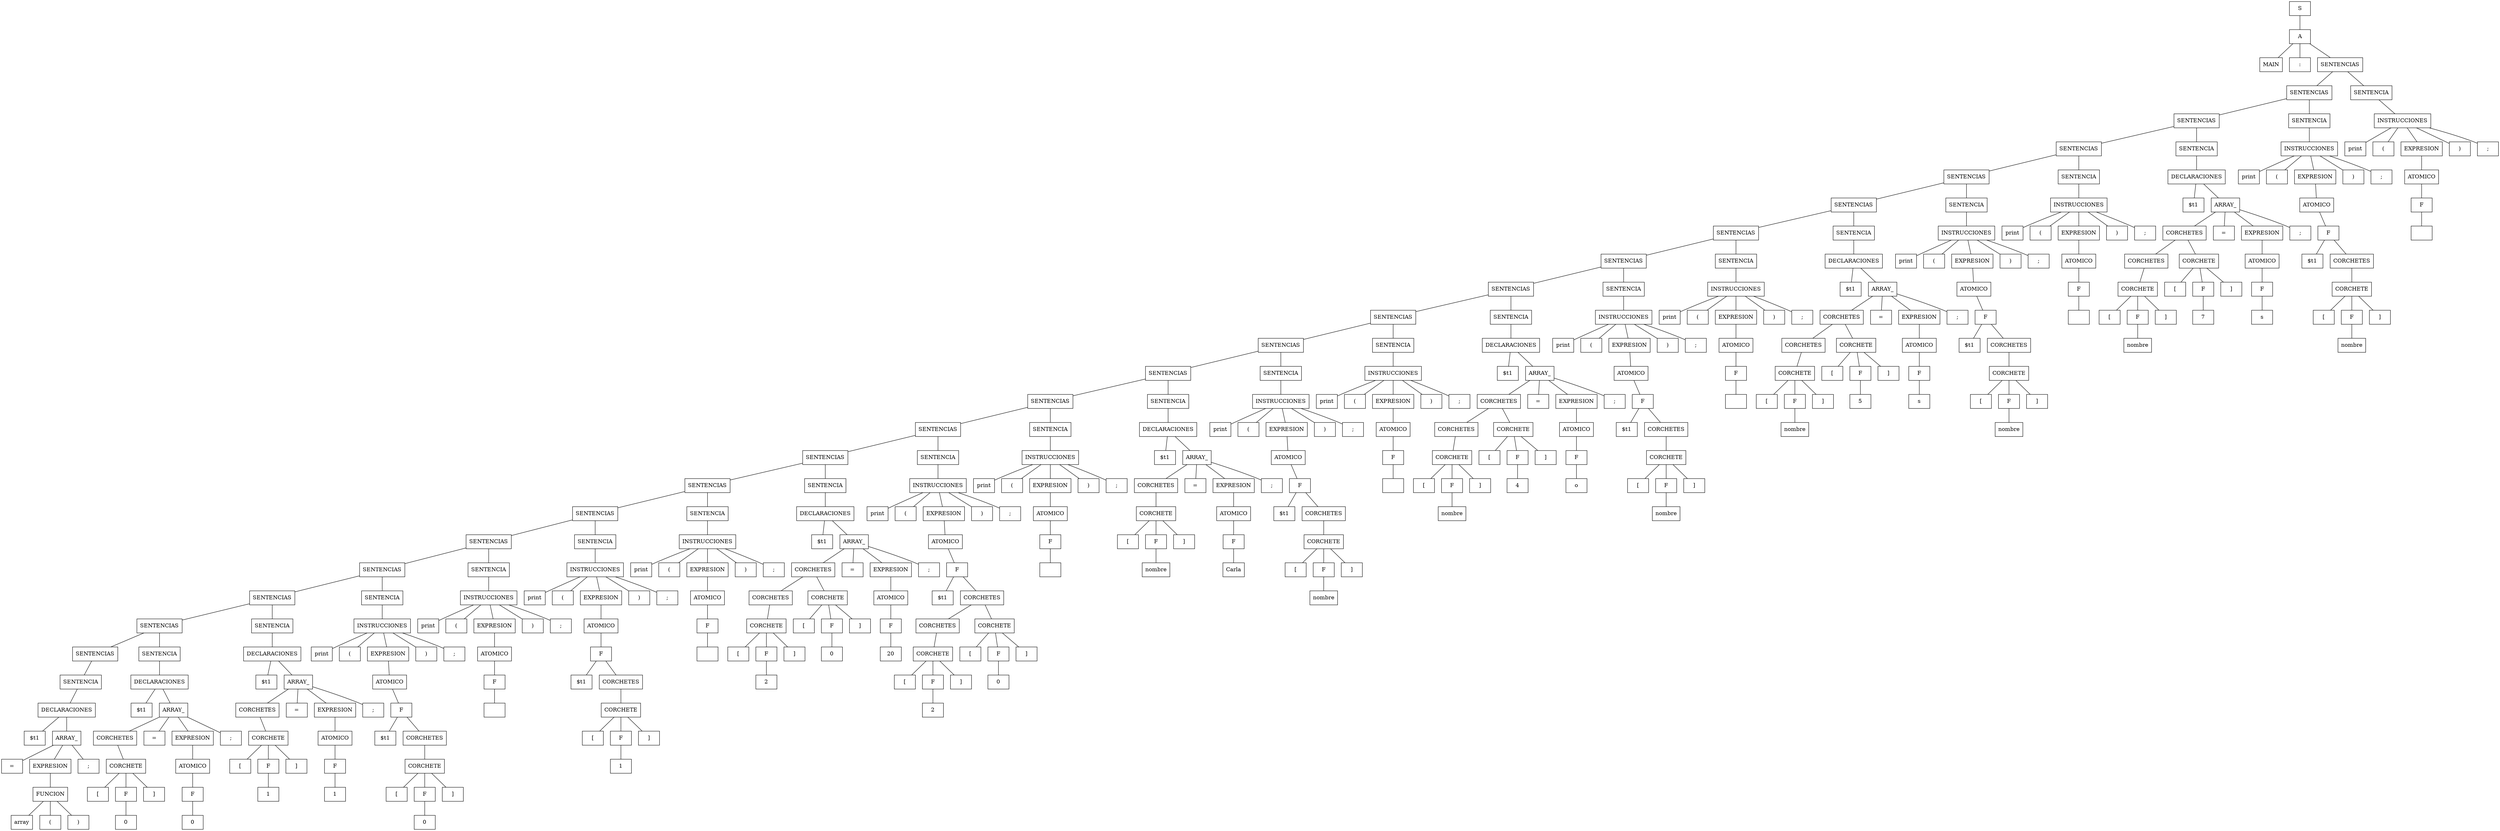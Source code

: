 graph ""{ node [shape=box];

n002;
n002 [label="array"] ;
n003;
n003 [label="("] ;
n004;
n004 [label=")"] ;
n005;
n005 [label="FUNCION"] ;
n005 -- n002;
n005 -- n003;
n005 -- n004;
n006 [label="="] ;
n007 [label="EXPRESION"] ;
n007 -- n005;
n008 [label=";"] ;
n0010 [label="$t1"] ;
n0011 [label="ARRAY_"] ;
n0011 -- n006;
n0011 -- n007;
n0011 -- n008;
n0013 [label="DECLARACIONES"] ;
n0013 -- n0010;
n0013 -- n0011;
n0015 [label="SENTENCIA"] ;
n0015 -- n0013;
n0016;
n0016 [label="0"] ;
n0017;
n0017 [label="["] ;
n0018 [label="F"] ;
n0018 -- n0016;
n0019 [label="]"] ;
n0020 [label="CORCHETE"] ;
n0020 -- n0017;
n0020 -- n0018;
n0020 -- n0019;
n0021;
n0021 [label="0"] ;
n0022;
n0022 [label="F"] ;
n0022 -- n0021;
n0023;
n0023 [label="ATOMICO"] ;
n0023 -- n0022;
n0024 [label="CORCHETES"] ;
n0024 -- n0020;
n0025 [label="="] ;
n0026 [label="EXPRESION"] ;
n0026 -- n0023;
n0027 [label=";"] ;
n0028 [label="$t1"] ;
n0029 [label="ARRAY_"] ;
n0029 -- n0024;
n0029 -- n0025;
n0029 -- n0026;
n0029 -- n0027;
n0031 [label="DECLARACIONES"] ;
n0031 -- n0028;
n0031 -- n0029;
n0033 [label="SENTENCIAS"] ;
n0033 -- n0015;
n0034 [label="SENTENCIA"] ;
n0034 -- n0031;
n0035;
n0035 [label="1"] ;
n0036;
n0036 [label="["] ;
n0037 [label="F"] ;
n0037 -- n0035;
n0038 [label="]"] ;
n0039 [label="CORCHETE"] ;
n0039 -- n0036;
n0039 -- n0037;
n0039 -- n0038;
n0040;
n0040 [label="1"] ;
n0041;
n0041 [label="F"] ;
n0041 -- n0040;
n0042;
n0042 [label="ATOMICO"] ;
n0042 -- n0041;
n0043 [label="CORCHETES"] ;
n0043 -- n0039;
n0044 [label="="] ;
n0045 [label="EXPRESION"] ;
n0045 -- n0042;
n0046 [label=";"] ;
n0047 [label="$t1"] ;
n0048 [label="ARRAY_"] ;
n0048 -- n0043;
n0048 -- n0044;
n0048 -- n0045;
n0048 -- n0046;
n0050 [label="DECLARACIONES"] ;
n0050 -- n0047;
n0050 -- n0048;
n0052 [label="SENTENCIAS"] ;
n0052 -- n0033;
n0052 -- n0034;
n0053 [label="SENTENCIA"] ;
n0053 -- n0050;
n0054;
n0054 [label="0"] ;
n0055;
n0055 [label="["] ;
n0056 [label="F"] ;
n0056 -- n0054;
n0057 [label="]"] ;
n0058 [label="CORCHETE"] ;
n0058 -- n0055;
n0058 -- n0056;
n0058 -- n0057;
n0060 [label="$t1"] ;
n0061 [label="CORCHETES"] ;
n0061 -- n0058;
n0062;
n0062 [label="F"] ;
n0062 -- n0060;
n0062 -- n0061;
n0063;
n0063 [label="ATOMICO"] ;
n0063 -- n0062;
n0064 [label="print"] ;
n0065 [label="("] ;
n0066 [label="EXPRESION"] ;
n0067 [label=")"] ;
n0068 [label=";"] ;
n0066 -- n0063;
n0069 [label="INSTRUCCIONES"] ;
n0069 -- n0064;
n0069 -- n0065;
n0069 -- n0066;
n0069 -- n0067;
n0069 -- n0068;
n0071 [label="SENTENCIAS"] ;
n0071 -- n0052;
n0071 -- n0053;
n0072 [label="SENTENCIA"] ;
n0072 -- n0069;
n0073;
n0073 [label="\n"] ;
n0074;
n0074 [label="F"] ;
n0074 -- n0073;
n0075;
n0075 [label="ATOMICO"] ;
n0075 -- n0074;
n0076 [label="print"] ;
n0077 [label="("] ;
n0078 [label="EXPRESION"] ;
n0079 [label=")"] ;
n0080 [label=";"] ;
n0078 -- n0075;
n0081 [label="INSTRUCCIONES"] ;
n0081 -- n0076;
n0081 -- n0077;
n0081 -- n0078;
n0081 -- n0079;
n0081 -- n0080;
n0083 [label="SENTENCIAS"] ;
n0083 -- n0071;
n0083 -- n0072;
n0084 [label="SENTENCIA"] ;
n0084 -- n0081;
n0085;
n0085 [label="1"] ;
n0086;
n0086 [label="["] ;
n0087 [label="F"] ;
n0087 -- n0085;
n0088 [label="]"] ;
n0089 [label="CORCHETE"] ;
n0089 -- n0086;
n0089 -- n0087;
n0089 -- n0088;
n0091 [label="$t1"] ;
n0092 [label="CORCHETES"] ;
n0092 -- n0089;
n0093;
n0093 [label="F"] ;
n0093 -- n0091;
n0093 -- n0092;
n0094;
n0094 [label="ATOMICO"] ;
n0094 -- n0093;
n0095 [label="print"] ;
n0096 [label="("] ;
n0097 [label="EXPRESION"] ;
n0098 [label=")"] ;
n0099 [label=";"] ;
n0097 -- n0094;
n00100 [label="INSTRUCCIONES"] ;
n00100 -- n0095;
n00100 -- n0096;
n00100 -- n0097;
n00100 -- n0098;
n00100 -- n0099;
n00102 [label="SENTENCIAS"] ;
n00102 -- n0083;
n00102 -- n0084;
n00103 [label="SENTENCIA"] ;
n00103 -- n00100;
n00104;
n00104 [label="\n"] ;
n00105;
n00105 [label="F"] ;
n00105 -- n00104;
n00106;
n00106 [label="ATOMICO"] ;
n00106 -- n00105;
n00107 [label="print"] ;
n00108 [label="("] ;
n00109 [label="EXPRESION"] ;
n00110 [label=")"] ;
n00111 [label=";"] ;
n00109 -- n00106;
n00112 [label="INSTRUCCIONES"] ;
n00112 -- n00107;
n00112 -- n00108;
n00112 -- n00109;
n00112 -- n00110;
n00112 -- n00111;
n00114 [label="SENTENCIAS"] ;
n00114 -- n00102;
n00114 -- n00103;
n00115 [label="SENTENCIA"] ;
n00115 -- n00112;
n00116;
n00116 [label="2"] ;
n00117;
n00117 [label="["] ;
n00118 [label="F"] ;
n00118 -- n00116;
n00119 [label="]"] ;
n00120 [label="CORCHETE"] ;
n00120 -- n00117;
n00120 -- n00118;
n00120 -- n00119;
n00121;
n00121 [label="0"] ;
n00122;
n00122 [label="["] ;
n00123 [label="F"] ;
n00123 -- n00121;
n00124 [label="]"] ;
n00125 [label="CORCHETES"] ;
n00125 -- n00120;
n00126 [label="CORCHETE"] ;
n00126 -- n00122;
n00126 -- n00123;
n00126 -- n00124;
n00127;
n00127 [label="20"] ;
n00128;
n00128 [label="F"] ;
n00128 -- n00127;
n00129;
n00129 [label="ATOMICO"] ;
n00129 -- n00128;
n00130 [label="CORCHETES"] ;
n00130 -- n00125;
n00130 -- n00126;
n00131 [label="="] ;
n00132 [label="EXPRESION"] ;
n00132 -- n00129;
n00133 [label=";"] ;
n00134 [label="$t1"] ;
n00135 [label="ARRAY_"] ;
n00135 -- n00130;
n00135 -- n00131;
n00135 -- n00132;
n00135 -- n00133;
n00137 [label="DECLARACIONES"] ;
n00137 -- n00134;
n00137 -- n00135;
n00139 [label="SENTENCIAS"] ;
n00139 -- n00114;
n00139 -- n00115;
n00140 [label="SENTENCIA"] ;
n00140 -- n00137;
n00141;
n00141 [label="2"] ;
n00142;
n00142 [label="["] ;
n00143 [label="F"] ;
n00143 -- n00141;
n00144 [label="]"] ;
n00145 [label="CORCHETE"] ;
n00145 -- n00142;
n00145 -- n00143;
n00145 -- n00144;
n00146;
n00146 [label="0"] ;
n00147;
n00147 [label="["] ;
n00148 [label="F"] ;
n00148 -- n00146;
n00149 [label="]"] ;
n00150 [label="CORCHETES"] ;
n00150 -- n00145;
n00151 [label="CORCHETE"] ;
n00151 -- n00147;
n00151 -- n00148;
n00151 -- n00149;
n00153 [label="$t1"] ;
n00154 [label="CORCHETES"] ;
n00154 -- n00150;
n00154 -- n00151;
n00155;
n00155 [label="F"] ;
n00155 -- n00153;
n00155 -- n00154;
n00156;
n00156 [label="ATOMICO"] ;
n00156 -- n00155;
n00157 [label="print"] ;
n00158 [label="("] ;
n00159 [label="EXPRESION"] ;
n00160 [label=")"] ;
n00161 [label=";"] ;
n00159 -- n00156;
n00162 [label="INSTRUCCIONES"] ;
n00162 -- n00157;
n00162 -- n00158;
n00162 -- n00159;
n00162 -- n00160;
n00162 -- n00161;
n00164 [label="SENTENCIAS"] ;
n00164 -- n00139;
n00164 -- n00140;
n00165 [label="SENTENCIA"] ;
n00165 -- n00162;
n00166;
n00166 [label="\n"] ;
n00167;
n00167 [label="F"] ;
n00167 -- n00166;
n00168;
n00168 [label="ATOMICO"] ;
n00168 -- n00167;
n00169 [label="print"] ;
n00170 [label="("] ;
n00171 [label="EXPRESION"] ;
n00172 [label=")"] ;
n00173 [label=";"] ;
n00171 -- n00168;
n00174 [label="INSTRUCCIONES"] ;
n00174 -- n00169;
n00174 -- n00170;
n00174 -- n00171;
n00174 -- n00172;
n00174 -- n00173;
n00176 [label="SENTENCIAS"] ;
n00176 -- n00164;
n00176 -- n00165;
n00177 [label="SENTENCIA"] ;
n00177 -- n00174;
n00178;
n00178 [label="nombre"] ;
n00179;
n00179 [label="["] ;
n00180 [label="F"] ;
n00180 -- n00178;
n00181 [label="]"] ;
n00182 [label="CORCHETE"] ;
n00182 -- n00179;
n00182 -- n00180;
n00182 -- n00181;
n00183;
n00183 [label="Carla"] ;
n00184;
n00184 [label="F"] ;
n00184 -- n00183;
n00185;
n00185 [label="ATOMICO"] ;
n00185 -- n00184;
n00186 [label="CORCHETES"] ;
n00186 -- n00182;
n00187 [label="="] ;
n00188 [label="EXPRESION"] ;
n00188 -- n00185;
n00189 [label=";"] ;
n00190 [label="$t1"] ;
n00191 [label="ARRAY_"] ;
n00191 -- n00186;
n00191 -- n00187;
n00191 -- n00188;
n00191 -- n00189;
n00193 [label="DECLARACIONES"] ;
n00193 -- n00190;
n00193 -- n00191;
n00195 [label="SENTENCIAS"] ;
n00195 -- n00176;
n00195 -- n00177;
n00196 [label="SENTENCIA"] ;
n00196 -- n00193;
n00197;
n00197 [label="nombre"] ;
n00198;
n00198 [label="["] ;
n00199 [label="F"] ;
n00199 -- n00197;
n00200 [label="]"] ;
n00201 [label="CORCHETE"] ;
n00201 -- n00198;
n00201 -- n00199;
n00201 -- n00200;
n00203 [label="$t1"] ;
n00204 [label="CORCHETES"] ;
n00204 -- n00201;
n00205;
n00205 [label="F"] ;
n00205 -- n00203;
n00205 -- n00204;
n00206;
n00206 [label="ATOMICO"] ;
n00206 -- n00205;
n00207 [label="print"] ;
n00208 [label="("] ;
n00209 [label="EXPRESION"] ;
n00210 [label=")"] ;
n00211 [label=";"] ;
n00209 -- n00206;
n00212 [label="INSTRUCCIONES"] ;
n00212 -- n00207;
n00212 -- n00208;
n00212 -- n00209;
n00212 -- n00210;
n00212 -- n00211;
n00214 [label="SENTENCIAS"] ;
n00214 -- n00195;
n00214 -- n00196;
n00215 [label="SENTENCIA"] ;
n00215 -- n00212;
n00216;
n00216 [label="\n"] ;
n00217;
n00217 [label="F"] ;
n00217 -- n00216;
n00218;
n00218 [label="ATOMICO"] ;
n00218 -- n00217;
n00219 [label="print"] ;
n00220 [label="("] ;
n00221 [label="EXPRESION"] ;
n00222 [label=")"] ;
n00223 [label=";"] ;
n00221 -- n00218;
n00224 [label="INSTRUCCIONES"] ;
n00224 -- n00219;
n00224 -- n00220;
n00224 -- n00221;
n00224 -- n00222;
n00224 -- n00223;
n00226 [label="SENTENCIAS"] ;
n00226 -- n00214;
n00226 -- n00215;
n00227 [label="SENTENCIA"] ;
n00227 -- n00224;
n00228;
n00228 [label="nombre"] ;
n00229;
n00229 [label="["] ;
n00230 [label="F"] ;
n00230 -- n00228;
n00231 [label="]"] ;
n00232 [label="CORCHETE"] ;
n00232 -- n00229;
n00232 -- n00230;
n00232 -- n00231;
n00233;
n00233 [label="4"] ;
n00234;
n00234 [label="["] ;
n00235 [label="F"] ;
n00235 -- n00233;
n00236 [label="]"] ;
n00237 [label="CORCHETES"] ;
n00237 -- n00232;
n00238 [label="CORCHETE"] ;
n00238 -- n00234;
n00238 -- n00235;
n00238 -- n00236;
n00239;
n00239 [label="o"] ;
n00240;
n00240 [label="F"] ;
n00240 -- n00239;
n00241;
n00241 [label="ATOMICO"] ;
n00241 -- n00240;
n00242 [label="CORCHETES"] ;
n00242 -- n00237;
n00242 -- n00238;
n00243 [label="="] ;
n00244 [label="EXPRESION"] ;
n00244 -- n00241;
n00245 [label=";"] ;
n00246 [label="$t1"] ;
n00247 [label="ARRAY_"] ;
n00247 -- n00242;
n00247 -- n00243;
n00247 -- n00244;
n00247 -- n00245;
n00249 [label="DECLARACIONES"] ;
n00249 -- n00246;
n00249 -- n00247;
n00251 [label="SENTENCIAS"] ;
n00251 -- n00226;
n00251 -- n00227;
n00252 [label="SENTENCIA"] ;
n00252 -- n00249;
n00253;
n00253 [label="nombre"] ;
n00254;
n00254 [label="["] ;
n00255 [label="F"] ;
n00255 -- n00253;
n00256 [label="]"] ;
n00257 [label="CORCHETE"] ;
n00257 -- n00254;
n00257 -- n00255;
n00257 -- n00256;
n00259 [label="$t1"] ;
n00260 [label="CORCHETES"] ;
n00260 -- n00257;
n00261;
n00261 [label="F"] ;
n00261 -- n00259;
n00261 -- n00260;
n00262;
n00262 [label="ATOMICO"] ;
n00262 -- n00261;
n00263 [label="print"] ;
n00264 [label="("] ;
n00265 [label="EXPRESION"] ;
n00266 [label=")"] ;
n00267 [label=";"] ;
n00265 -- n00262;
n00268 [label="INSTRUCCIONES"] ;
n00268 -- n00263;
n00268 -- n00264;
n00268 -- n00265;
n00268 -- n00266;
n00268 -- n00267;
n00270 [label="SENTENCIAS"] ;
n00270 -- n00251;
n00270 -- n00252;
n00271 [label="SENTENCIA"] ;
n00271 -- n00268;
n00272;
n00272 [label="\n"] ;
n00273;
n00273 [label="F"] ;
n00273 -- n00272;
n00274;
n00274 [label="ATOMICO"] ;
n00274 -- n00273;
n00275 [label="print"] ;
n00276 [label="("] ;
n00277 [label="EXPRESION"] ;
n00278 [label=")"] ;
n00279 [label=";"] ;
n00277 -- n00274;
n00280 [label="INSTRUCCIONES"] ;
n00280 -- n00275;
n00280 -- n00276;
n00280 -- n00277;
n00280 -- n00278;
n00280 -- n00279;
n00282 [label="SENTENCIAS"] ;
n00282 -- n00270;
n00282 -- n00271;
n00283 [label="SENTENCIA"] ;
n00283 -- n00280;
n00284;
n00284 [label="nombre"] ;
n00285;
n00285 [label="["] ;
n00286 [label="F"] ;
n00286 -- n00284;
n00287 [label="]"] ;
n00288 [label="CORCHETE"] ;
n00288 -- n00285;
n00288 -- n00286;
n00288 -- n00287;
n00289;
n00289 [label="5"] ;
n00290;
n00290 [label="["] ;
n00291 [label="F"] ;
n00291 -- n00289;
n00292 [label="]"] ;
n00293 [label="CORCHETES"] ;
n00293 -- n00288;
n00294 [label="CORCHETE"] ;
n00294 -- n00290;
n00294 -- n00291;
n00294 -- n00292;
n00295;
n00295 [label="s"] ;
n00296;
n00296 [label="F"] ;
n00296 -- n00295;
n00297;
n00297 [label="ATOMICO"] ;
n00297 -- n00296;
n00298 [label="CORCHETES"] ;
n00298 -- n00293;
n00298 -- n00294;
n00299 [label="="] ;
n00300 [label="EXPRESION"] ;
n00300 -- n00297;
n00301 [label=";"] ;
n00302 [label="$t1"] ;
n00303 [label="ARRAY_"] ;
n00303 -- n00298;
n00303 -- n00299;
n00303 -- n00300;
n00303 -- n00301;
n00305 [label="DECLARACIONES"] ;
n00305 -- n00302;
n00305 -- n00303;
n00307 [label="SENTENCIAS"] ;
n00307 -- n00282;
n00307 -- n00283;
n00308 [label="SENTENCIA"] ;
n00308 -- n00305;
n00309;
n00309 [label="nombre"] ;
n00310;
n00310 [label="["] ;
n00311 [label="F"] ;
n00311 -- n00309;
n00312 [label="]"] ;
n00313 [label="CORCHETE"] ;
n00313 -- n00310;
n00313 -- n00311;
n00313 -- n00312;
n00315 [label="$t1"] ;
n00316 [label="CORCHETES"] ;
n00316 -- n00313;
n00317;
n00317 [label="F"] ;
n00317 -- n00315;
n00317 -- n00316;
n00318;
n00318 [label="ATOMICO"] ;
n00318 -- n00317;
n00319 [label="print"] ;
n00320 [label="("] ;
n00321 [label="EXPRESION"] ;
n00322 [label=")"] ;
n00323 [label=";"] ;
n00321 -- n00318;
n00324 [label="INSTRUCCIONES"] ;
n00324 -- n00319;
n00324 -- n00320;
n00324 -- n00321;
n00324 -- n00322;
n00324 -- n00323;
n00326 [label="SENTENCIAS"] ;
n00326 -- n00307;
n00326 -- n00308;
n00327 [label="SENTENCIA"] ;
n00327 -- n00324;
n00328;
n00328 [label="\n"] ;
n00329;
n00329 [label="F"] ;
n00329 -- n00328;
n00330;
n00330 [label="ATOMICO"] ;
n00330 -- n00329;
n00331 [label="print"] ;
n00332 [label="("] ;
n00333 [label="EXPRESION"] ;
n00334 [label=")"] ;
n00335 [label=";"] ;
n00333 -- n00330;
n00336 [label="INSTRUCCIONES"] ;
n00336 -- n00331;
n00336 -- n00332;
n00336 -- n00333;
n00336 -- n00334;
n00336 -- n00335;
n00338 [label="SENTENCIAS"] ;
n00338 -- n00326;
n00338 -- n00327;
n00339 [label="SENTENCIA"] ;
n00339 -- n00336;
n00340;
n00340 [label="nombre"] ;
n00341;
n00341 [label="["] ;
n00342 [label="F"] ;
n00342 -- n00340;
n00343 [label="]"] ;
n00344 [label="CORCHETE"] ;
n00344 -- n00341;
n00344 -- n00342;
n00344 -- n00343;
n00345;
n00345 [label="7"] ;
n00346;
n00346 [label="["] ;
n00347 [label="F"] ;
n00347 -- n00345;
n00348 [label="]"] ;
n00349 [label="CORCHETES"] ;
n00349 -- n00344;
n00350 [label="CORCHETE"] ;
n00350 -- n00346;
n00350 -- n00347;
n00350 -- n00348;
n00351;
n00351 [label="s"] ;
n00352;
n00352 [label="F"] ;
n00352 -- n00351;
n00353;
n00353 [label="ATOMICO"] ;
n00353 -- n00352;
n00354 [label="CORCHETES"] ;
n00354 -- n00349;
n00354 -- n00350;
n00355 [label="="] ;
n00356 [label="EXPRESION"] ;
n00356 -- n00353;
n00357 [label=";"] ;
n00358 [label="$t1"] ;
n00359 [label="ARRAY_"] ;
n00359 -- n00354;
n00359 -- n00355;
n00359 -- n00356;
n00359 -- n00357;
n00361 [label="DECLARACIONES"] ;
n00361 -- n00358;
n00361 -- n00359;
n00363 [label="SENTENCIAS"] ;
n00363 -- n00338;
n00363 -- n00339;
n00364 [label="SENTENCIA"] ;
n00364 -- n00361;
n00365;
n00365 [label="nombre"] ;
n00366;
n00366 [label="["] ;
n00367 [label="F"] ;
n00367 -- n00365;
n00368 [label="]"] ;
n00369 [label="CORCHETE"] ;
n00369 -- n00366;
n00369 -- n00367;
n00369 -- n00368;
n00371 [label="$t1"] ;
n00372 [label="CORCHETES"] ;
n00372 -- n00369;
n00373;
n00373 [label="F"] ;
n00373 -- n00371;
n00373 -- n00372;
n00374;
n00374 [label="ATOMICO"] ;
n00374 -- n00373;
n00375 [label="print"] ;
n00376 [label="("] ;
n00377 [label="EXPRESION"] ;
n00378 [label=")"] ;
n00379 [label=";"] ;
n00377 -- n00374;
n00380 [label="INSTRUCCIONES"] ;
n00380 -- n00375;
n00380 -- n00376;
n00380 -- n00377;
n00380 -- n00378;
n00380 -- n00379;
n00382 [label="SENTENCIAS"] ;
n00382 -- n00363;
n00382 -- n00364;
n00383 [label="SENTENCIA"] ;
n00383 -- n00380;
n00384;
n00384 [label="\n"] ;
n00385;
n00385 [label="F"] ;
n00385 -- n00384;
n00386;
n00386 [label="ATOMICO"] ;
n00386 -- n00385;
n00387 [label="print"] ;
n00388 [label="("] ;
n00389 [label="EXPRESION"] ;
n00390 [label=")"] ;
n00391 [label=";"] ;
n00389 -- n00386;
n00392 [label="INSTRUCCIONES"] ;
n00392 -- n00387;
n00392 -- n00388;
n00392 -- n00389;
n00392 -- n00390;
n00392 -- n00391;
n00394 [label="SENTENCIAS"] ;
n00394 -- n00382;
n00394 -- n00383;
n00395 [label="SENTENCIA"] ;
n00395 -- n00392;
n00397 [label="MAIN"] ;
n00398 [label=":"] ;
n00399 [label="SENTENCIAS"] ;
n00399 -- n00394;
n00399 -- n00395;
n00400 [label="A"] ;
n00400 -- n00397;
n00400 -- n00398;
n00400 -- n00399;
n00401 [label="S"] ;
n00401 -- n00400;
}